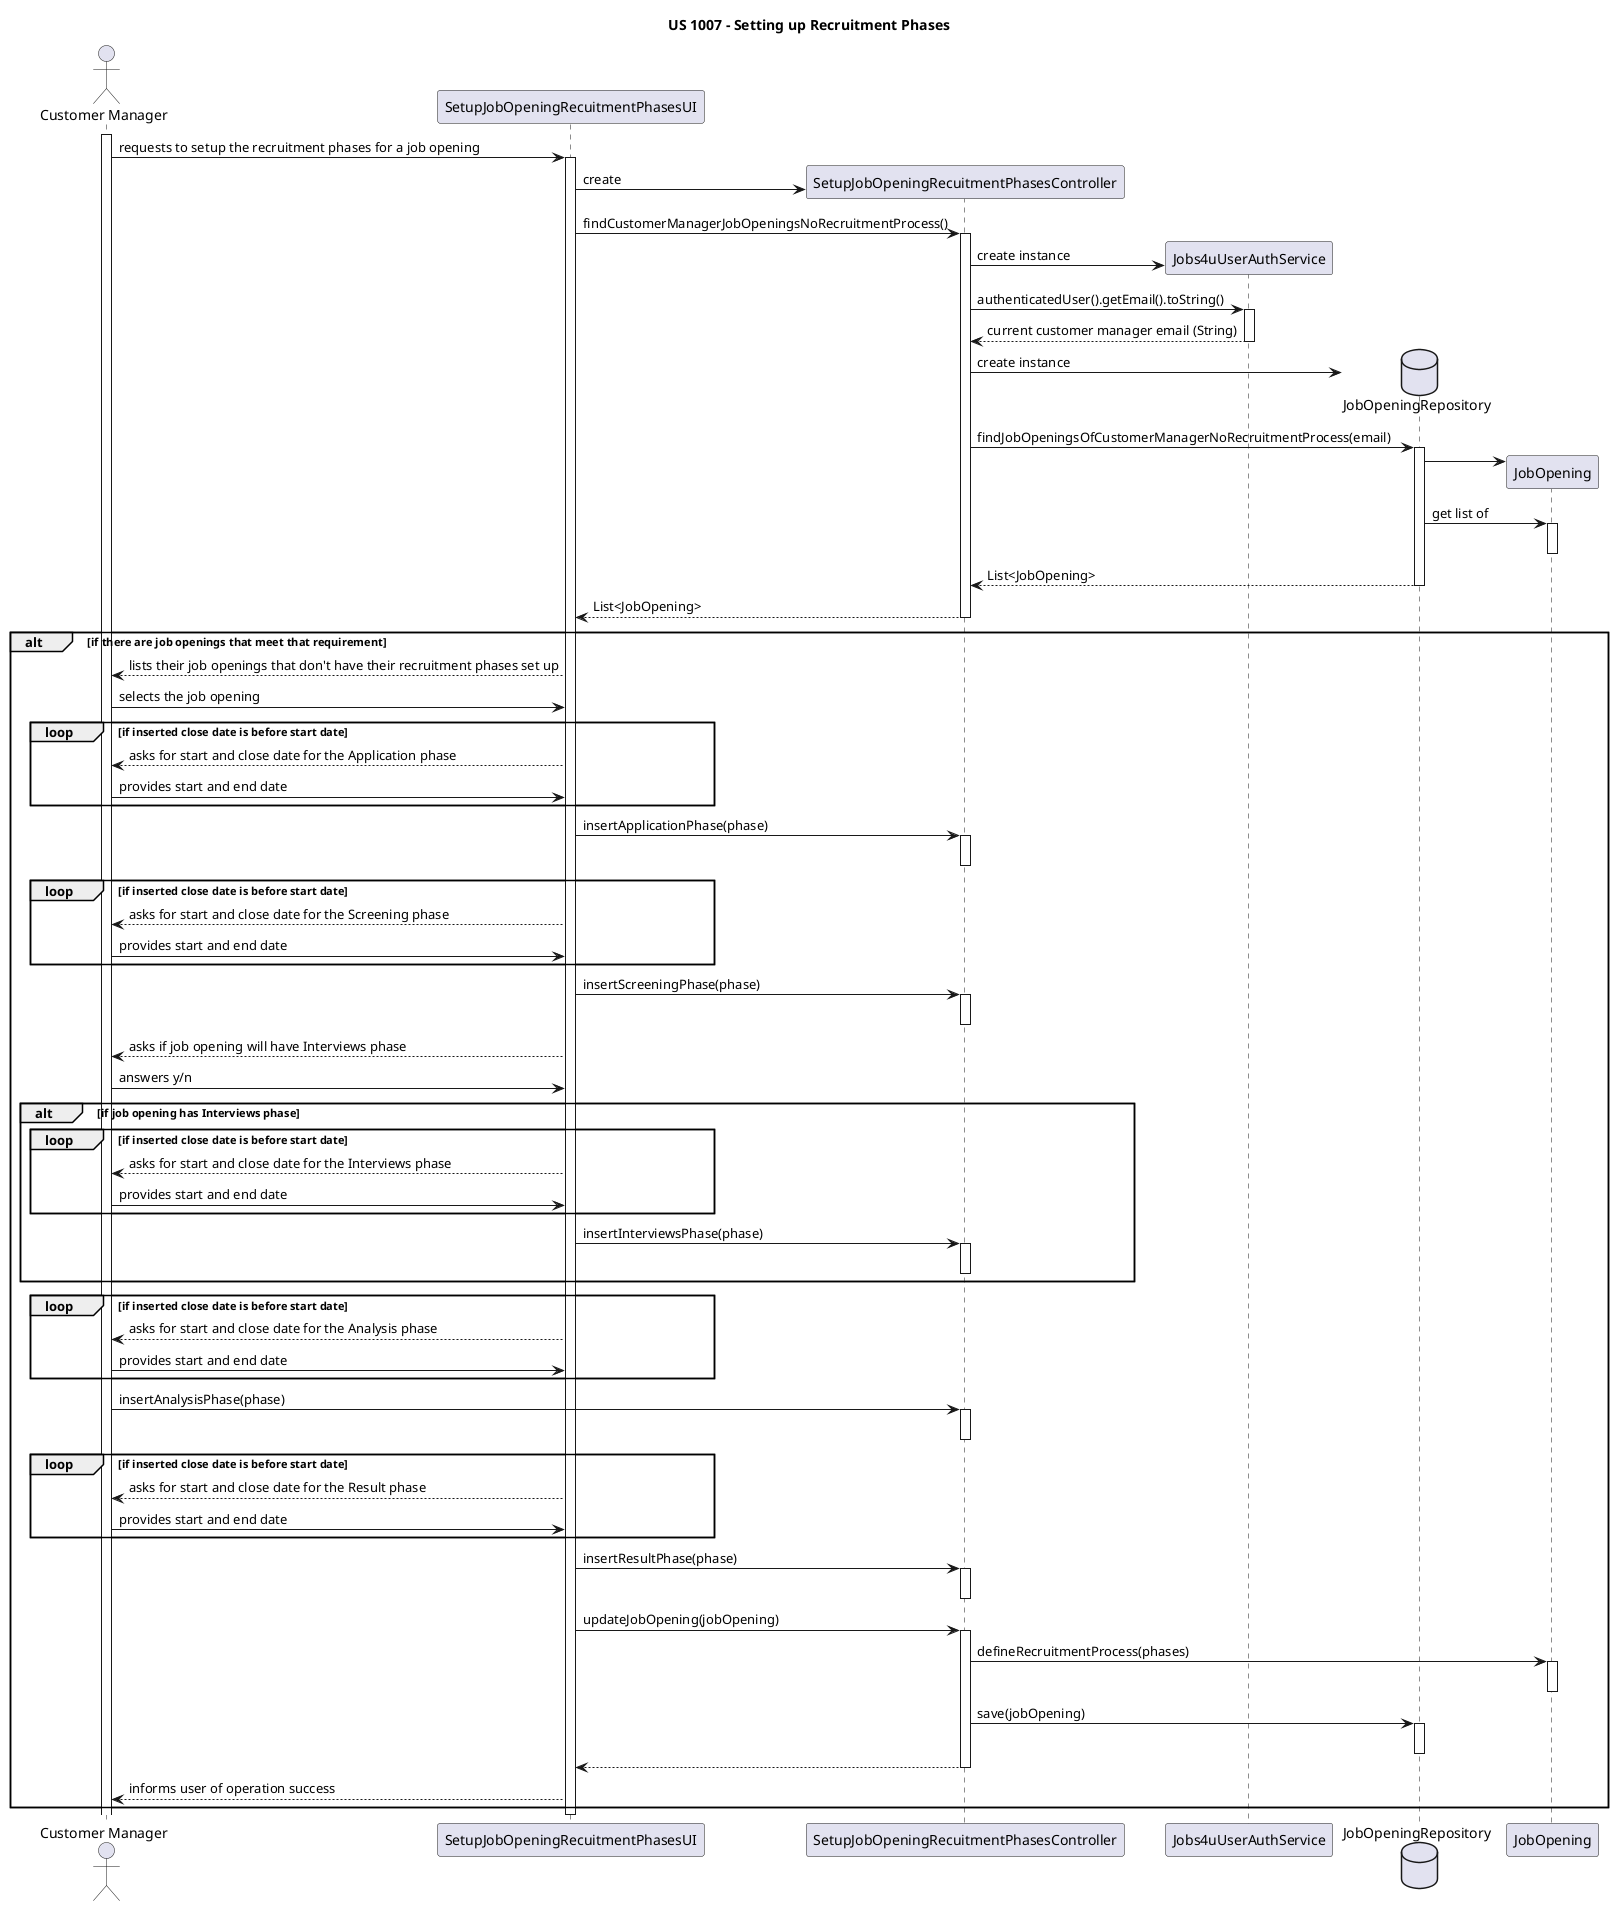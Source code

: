 @startuml
actor "Customer Manager" as User
participant SetupJobOpeningRecuitmentPhasesUI as UI
participant SetupJobOpeningRecuitmentPhasesController as CTRL
participant Jobs4uUserAuthService as Service
database JobOpeningRepository as Repository
participant JobOpening as Object

title US 1007 - Setting up Recruitment Phases

activate User

User -> UI : requests to setup the recruitment phases for a job opening

activate UI

UI -> CTRL** : create

UI -> CTRL : findCustomerManagerJobOpeningsNoRecruitmentProcess()
activate CTRL

CTRL -> Service** : create instance

CTRL -> Service : authenticatedUser().getEmail().toString()
activate Service
Service --> CTRL : current customer manager email (String)
deactivate Service

CTRL -> Repository** : create instance

CTRL -> Repository : findJobOpeningsOfCustomerManagerNoRecruitmentProcess(email)
activate Repository

Repository -> Object**
Repository -> Object : get list of
activate Object
deactivate Object

Repository --> CTRL : List<JobOpening>
deactivate Repository

CTRL --> UI : List<JobOpening>
deactivate CTRL

alt if there are job openings that meet that requirement

UI --> User : lists their job openings that don't have their recruitment phases set up

User -> UI : selects the job opening

loop if inserted close date is before start date

UI --> User : asks for start and close date for the Application phase

User -> UI : provides start and end date

end loop

UI -> CTRL : insertApplicationPhase(phase)
activate CTRL
deactivate CTRL

loop if inserted close date is before start date

UI --> User : asks for start and close date for the Screening phase

User -> UI : provides start and end date

end loop

UI -> CTRL : insertScreeningPhase(phase)
activate CTRL
deactivate CTRL

UI --> User : asks if job opening will have Interviews phase

User -> UI : answers y/n

alt if job opening has Interviews phase

loop if inserted close date is before start date

UI --> User : asks for start and close date for the Interviews phase

User -> UI : provides start and end date

end loop

UI -> CTRL : insertInterviewsPhase(phase)
activate CTRL
deactivate CTRL

end alt

loop if inserted close date is before start date

UI --> User : asks for start and close date for the Analysis phase

User -> UI : provides start and end date

end loop

User -> CTRL : insertAnalysisPhase(phase)
activate CTRL
deactivate CTRL

loop if inserted close date is before start date

UI --> User : asks for start and close date for the Result phase

User -> UI : provides start and end date

end loop

UI -> CTRL : insertResultPhase(phase)
activate CTRL
deactivate CTRL

UI -> CTRL : updateJobOpening(jobOpening)
activate CTRL

CTRL -> Object : defineRecruitmentProcess(phases)
activate Object
deactivate Object

CTRL -> Repository : save(jobOpening)
activate Repository
deactivate Repository
CTRL --> UI
deactivate CTRL

UI --> User : informs user of operation success

end alt

deactivate UI

@enduml
